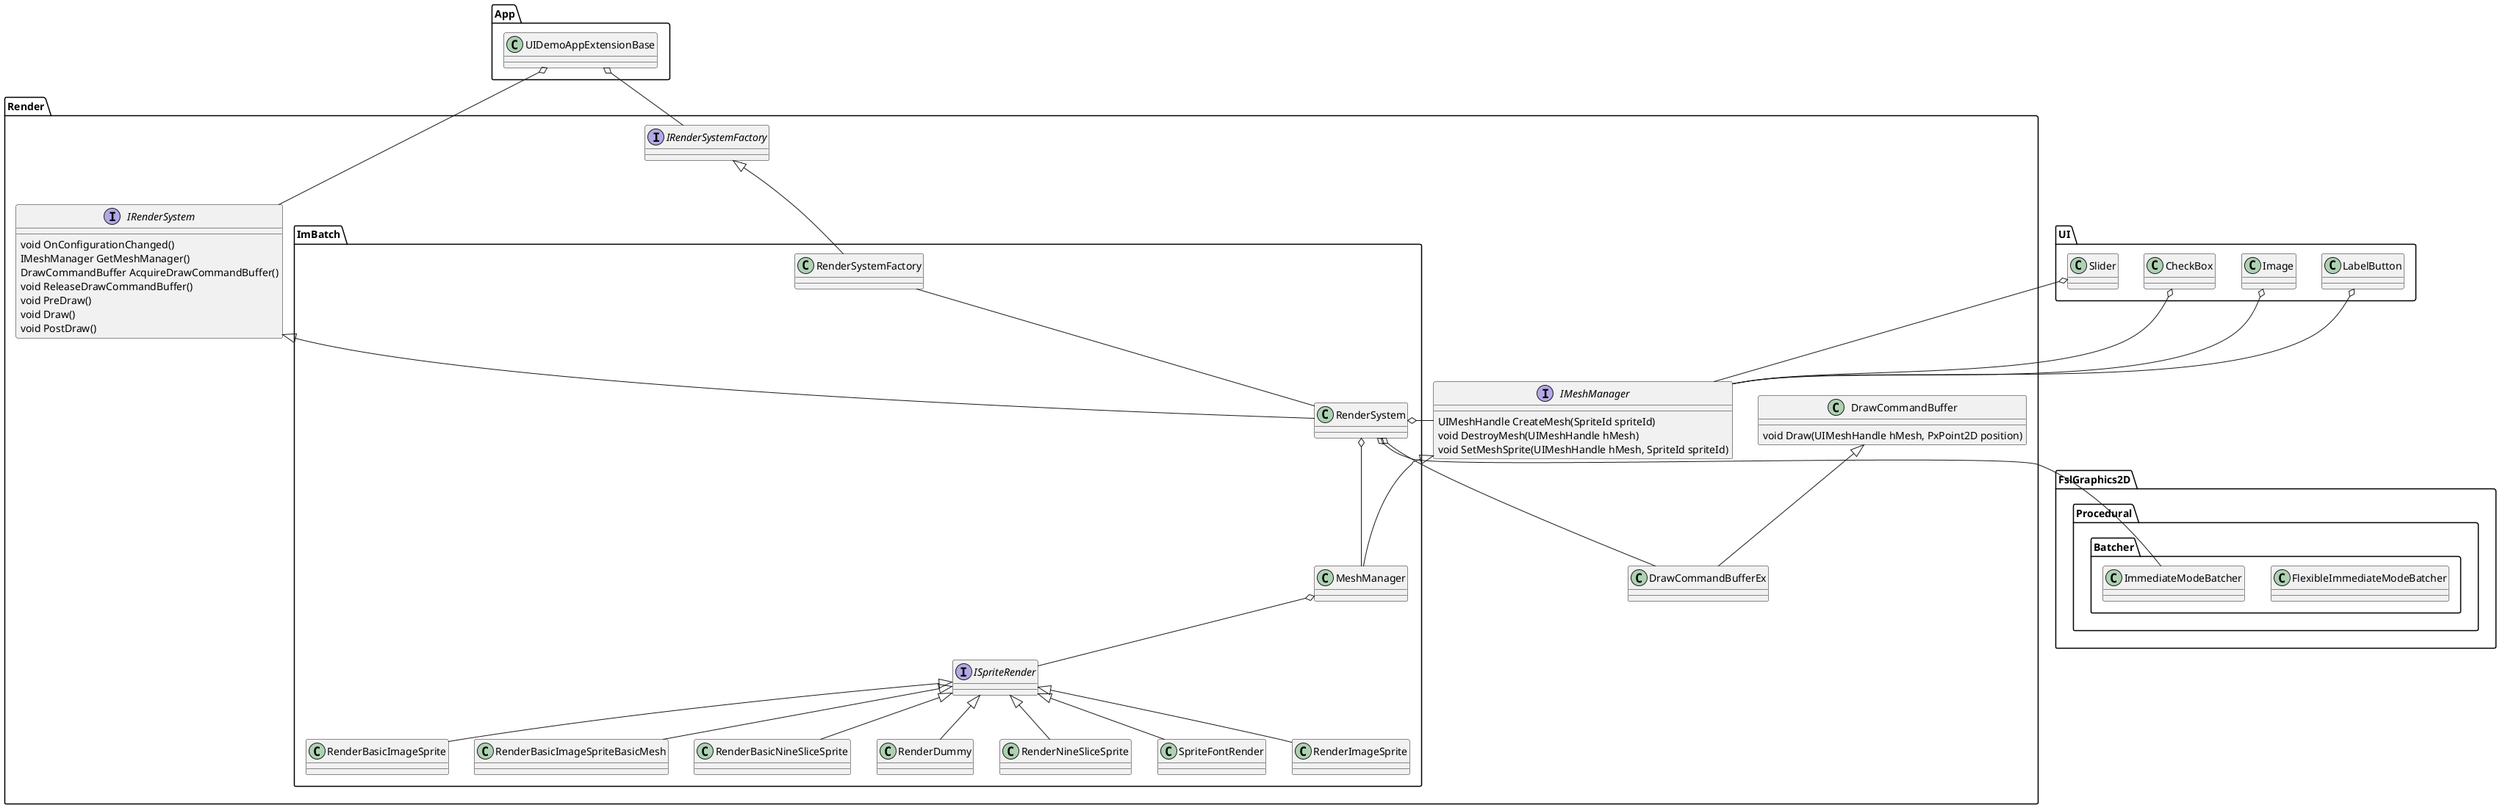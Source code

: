@startuml UIRender Class Diagram
scale 1

' FslSimpleUI.Base.Render

namespace Render {
    class DrawCommandBuffer {
        void Draw(UIMeshHandle hMesh, PxPoint2D position)
    }

    interface IMeshManager {
        UIMeshHandle CreateMesh(SpriteId spriteId)
        void DestroyMesh(UIMeshHandle hMesh)
        void SetMeshSprite(UIMeshHandle hMesh, SpriteId spriteId)
    }

    interface IRenderSystem {
       void OnConfigurationChanged()
       IMeshManager GetMeshManager()
       DrawCommandBuffer AcquireDrawCommandBuffer()
       void ReleaseDrawCommandBuffer()
       void PreDraw()
       void Draw()
       void PostDraw()
    }

    interface IRenderSystemFactory

    class DrawCommandBuffer
    class DrawCommandBufferEx

    DrawCommandBuffer <|-- DrawCommandBufferEx
}

namespace FslGraphics2D.Procedural.Batcher {
    class FlexibleImmediateModeBatcher
    class ImmediateModeBatcher
}

namespace Render.ImBatch {
    class MeshManager
    class RenderSystem
    class RenderSystemFactory

    interface ISpriteRender
    class RenderBasicImageSprite
    class RenderBasicImageSpriteBasicMesh
    class RenderBasicNineSliceSprite
    class RenderDummy
    class RenderBasicImageSprite
    class RenderNineSliceSprite
    class SpriteFontRender

    Render.IMeshManager <|-- MeshManager
    Render.IRenderSystem <|-- RenderSystem
    Render.IRenderSystemFactory <|-- RenderSystemFactory

    RenderSystemFactory -- RenderSystem

    RenderSystem o-- Render.IMeshManager
    RenderSystem o-- Render.DrawCommandBufferEx
    RenderSystem o-- FslGraphics2D.Procedural.Batcher.ImmediateModeBatcher
    RenderSystem o-- MeshManager

    MeshManager o-- ISpriteRender

    ISpriteRender <|-- RenderBasicImageSprite
    ISpriteRender <|-- RenderBasicImageSpriteBasicMesh
    ISpriteRender <|-- RenderBasicNineSliceSprite
    ISpriteRender <|-- RenderDummy
    ISpriteRender <|-- RenderImageSprite
    ISpriteRender <|-- RenderNineSliceSprite
    ISpriteRender <|-- SpriteFontRender
}

namespace App {
    class UIDemoAppExtensionBase

    UIDemoAppExtensionBase o-- Render.IRenderSystemFactory
    UIDemoAppExtensionBase o-- Render.IRenderSystem
}

namespace UI {
    class LabelButton
    class Image
    class CheckBox
    class Slider
}


UI.CheckBox o-- Render.IMeshManager
UI.Image o-- Render.IMeshManager
UI.LabelButton o-- Render.IMeshManager
UI.Slider o-- Render.IMeshManager


@enduml